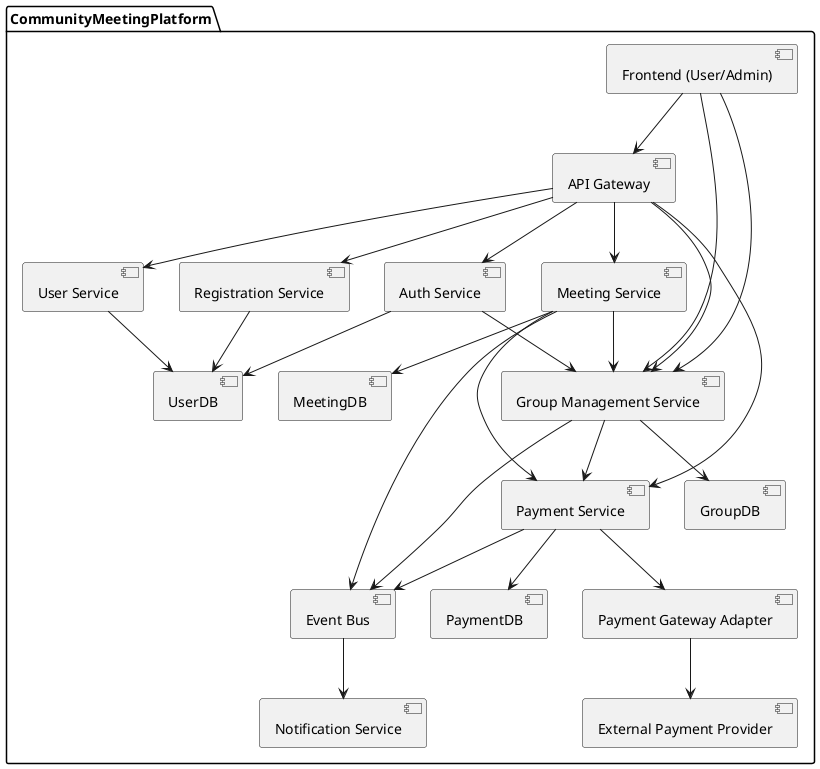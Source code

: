 @startuml
package CommunityMeetingPlatform {

[Frontend (User/Admin)] as WebClient
[API Gateway] as APIGW
[Auth Service] as AuthSvc
[User Service] as UserSvc
[Registration Service] as RegSvc
[Group Management Service] as GroupSvc
[Meeting Service] as MeetingSvc
[Payment Service] as PaySvc
[Payment Gateway Adapter] as PayAdapter
[External Payment Provider] as ExtPay
[Notification Service] as NotiSvc
[Event Bus] as EventBus

[UserDB] as UserDB
[GroupDB] as GroupDB
[MeetingDB] as MeetingDB
[PaymentDB] as PaymentDB

' Client to Gateway
WebClient --> APIGW

' Gateway to Services
APIGW --> AuthSvc
APIGW --> UserSvc
APIGW --> RegSvc
APIGW --> GroupSvc
APIGW --> MeetingSvc
APIGW --> PaySvc

' Auth and User logic
AuthSvc --> UserDB
UserSvc --> UserDB

' Group and Meeting logic
RegSvc --> UserDB
GroupSvc --> GroupDB
MeetingSvc --> MeetingDB
GroupSvc --> PaySvc
MeetingSvc --> GroupSvc
MeetingSvc --> PaySvc

' Group approval flow
WebClient --> GroupSvc
WebClient --> GroupSvc
AuthSvc --> GroupSvc

' Payments
PaySvc --> PaymentDB
PaySvc --> PayAdapter
PayAdapter --> ExtPay

' Notifications
GroupSvc --> EventBus
MeetingSvc --> EventBus
PaySvc --> EventBus
EventBus --> NotiSvc

}
@enduml

